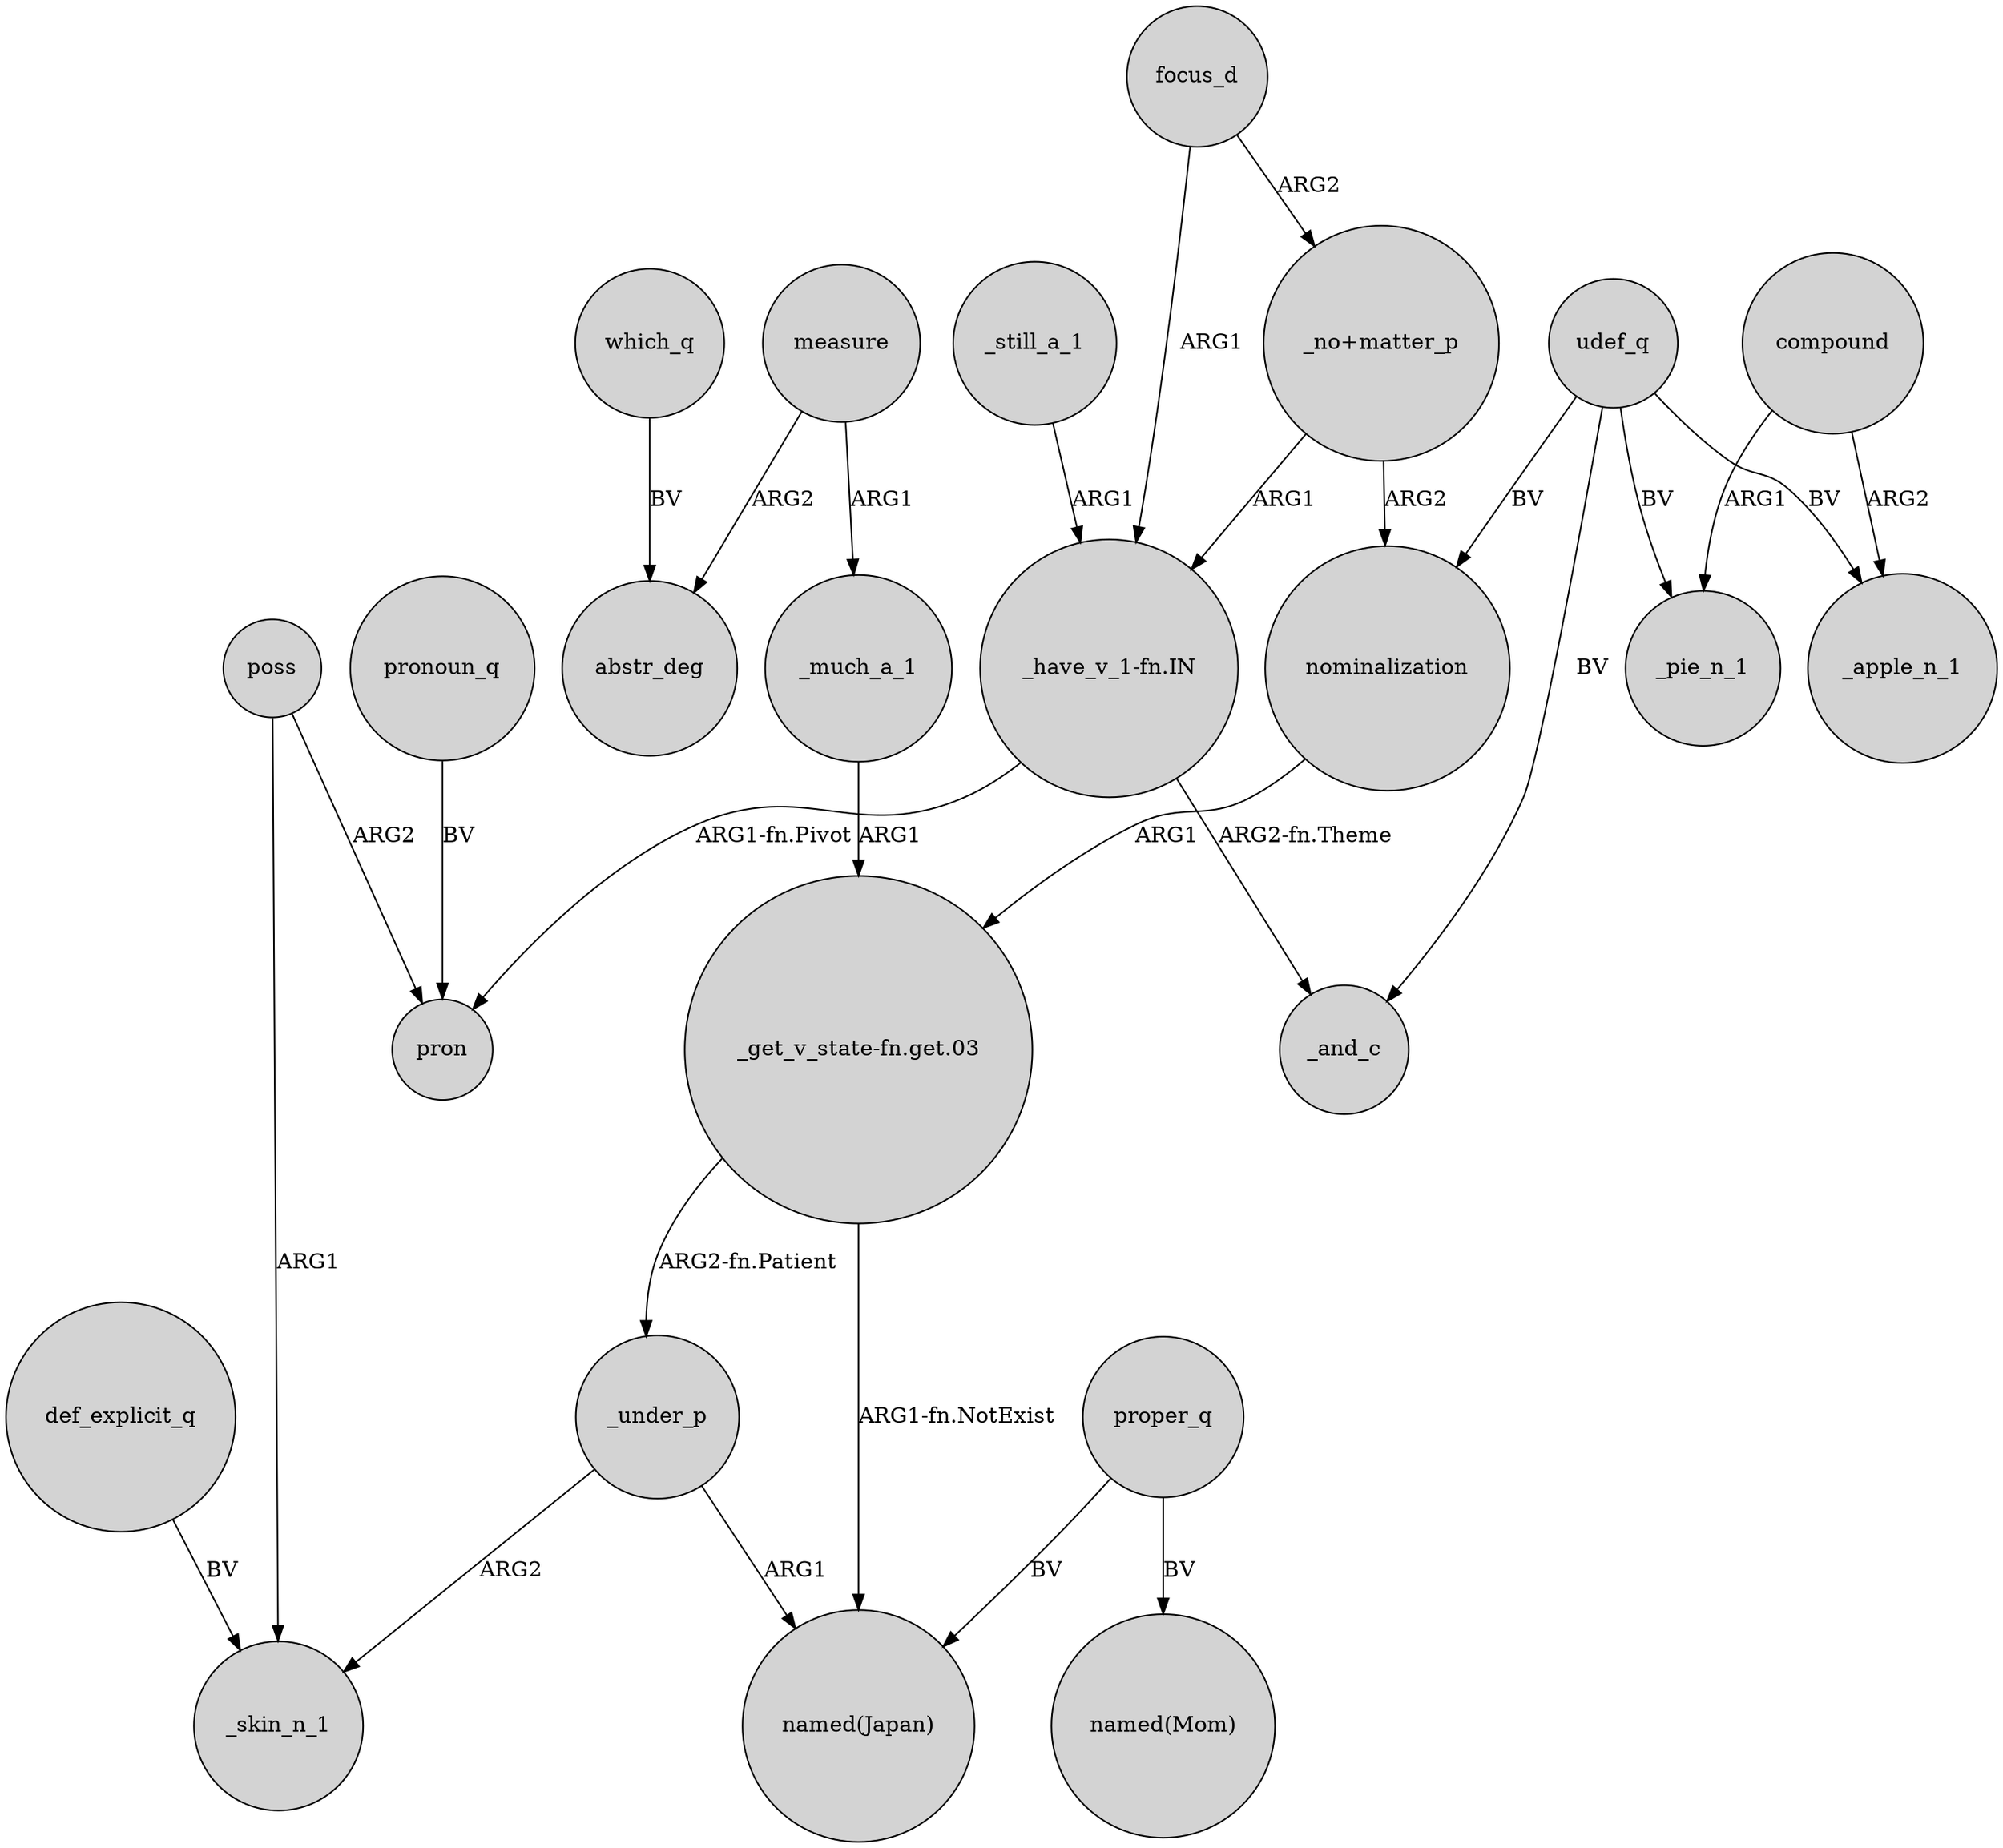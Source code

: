 digraph {
	node [shape=circle style=filled]
	focus_d -> "_have_v_1-fn.IN" [label=ARG1]
	measure -> _much_a_1 [label=ARG1]
	measure -> abstr_deg [label=ARG2]
	"_no+matter_p" -> nominalization [label=ARG2]
	poss -> pron [label=ARG2]
	_much_a_1 -> "_get_v_state-fn.get.03" [label=ARG1]
	poss -> _skin_n_1 [label=ARG1]
	_under_p -> "named(Japan)" [label=ARG1]
	"_get_v_state-fn.get.03" -> "named(Japan)" [label="ARG1-fn.NotExist"]
	compound -> _apple_n_1 [label=ARG2]
	"_have_v_1-fn.IN" -> _and_c [label="ARG2-fn.Theme"]
	compound -> _pie_n_1 [label=ARG1]
	"_have_v_1-fn.IN" -> pron [label="ARG1-fn.Pivot"]
	proper_q -> "named(Japan)" [label=BV]
	_still_a_1 -> "_have_v_1-fn.IN" [label=ARG1]
	pronoun_q -> pron [label=BV]
	def_explicit_q -> _skin_n_1 [label=BV]
	udef_q -> _pie_n_1 [label=BV]
	"_no+matter_p" -> "_have_v_1-fn.IN" [label=ARG1]
	nominalization -> "_get_v_state-fn.get.03" [label=ARG1]
	"_get_v_state-fn.get.03" -> _under_p [label="ARG2-fn.Patient"]
	which_q -> abstr_deg [label=BV]
	udef_q -> nominalization [label=BV]
	udef_q -> _apple_n_1 [label=BV]
	focus_d -> "_no+matter_p" [label=ARG2]
	_under_p -> _skin_n_1 [label=ARG2]
	udef_q -> _and_c [label=BV]
	proper_q -> "named(Mom)" [label=BV]
}

